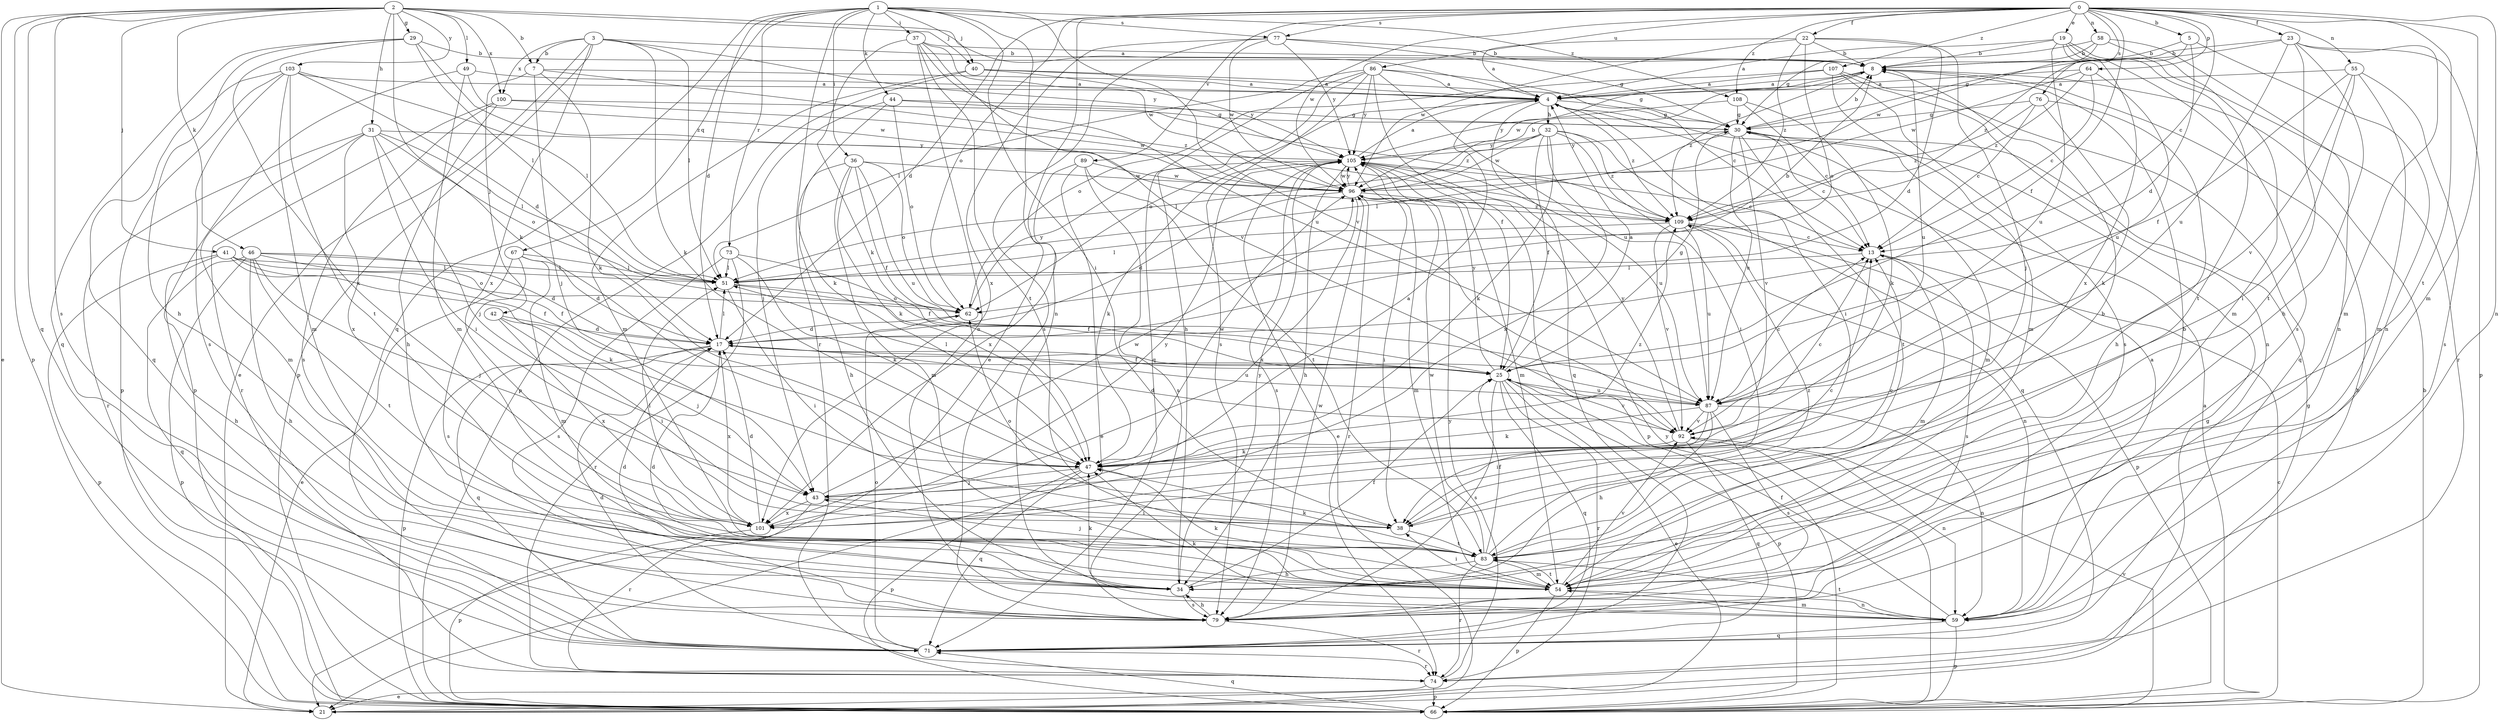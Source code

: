 strict digraph  {
0;
1;
2;
3;
4;
5;
7;
8;
13;
17;
19;
21;
22;
23;
25;
29;
30;
31;
32;
34;
36;
37;
38;
40;
41;
42;
43;
44;
46;
47;
49;
51;
54;
55;
58;
59;
62;
64;
66;
67;
71;
73;
74;
76;
77;
79;
83;
86;
87;
89;
92;
96;
100;
101;
103;
105;
107;
108;
109;
0 -> 5  [label=b];
0 -> 13  [label=c];
0 -> 17  [label=d];
0 -> 19  [label=e];
0 -> 21  [label=e];
0 -> 22  [label=f];
0 -> 23  [label=f];
0 -> 25  [label=f];
0 -> 54  [label=m];
0 -> 55  [label=n];
0 -> 58  [label=n];
0 -> 59  [label=n];
0 -> 62  [label=o];
0 -> 64  [label=p];
0 -> 76  [label=s];
0 -> 77  [label=s];
0 -> 83  [label=t];
0 -> 86  [label=u];
0 -> 89  [label=v];
0 -> 96  [label=w];
0 -> 107  [label=z];
0 -> 108  [label=z];
1 -> 17  [label=d];
1 -> 36  [label=i];
1 -> 37  [label=i];
1 -> 38  [label=i];
1 -> 40  [label=j];
1 -> 44  [label=k];
1 -> 59  [label=n];
1 -> 67  [label=q];
1 -> 71  [label=q];
1 -> 73  [label=r];
1 -> 74  [label=r];
1 -> 77  [label=s];
1 -> 92  [label=v];
1 -> 108  [label=z];
2 -> 4  [label=a];
2 -> 7  [label=b];
2 -> 21  [label=e];
2 -> 29  [label=g];
2 -> 31  [label=h];
2 -> 40  [label=j];
2 -> 41  [label=j];
2 -> 46  [label=k];
2 -> 47  [label=k];
2 -> 49  [label=l];
2 -> 66  [label=p];
2 -> 71  [label=q];
2 -> 79  [label=s];
2 -> 100  [label=x];
2 -> 103  [label=y];
3 -> 7  [label=b];
3 -> 8  [label=b];
3 -> 21  [label=e];
3 -> 47  [label=k];
3 -> 51  [label=l];
3 -> 66  [label=p];
3 -> 100  [label=x];
3 -> 101  [label=x];
3 -> 105  [label=y];
4 -> 30  [label=g];
4 -> 32  [label=h];
4 -> 38  [label=i];
4 -> 62  [label=o];
4 -> 71  [label=q];
4 -> 109  [label=z];
5 -> 8  [label=b];
5 -> 17  [label=d];
5 -> 59  [label=n];
5 -> 109  [label=z];
7 -> 4  [label=a];
7 -> 42  [label=j];
7 -> 43  [label=j];
7 -> 47  [label=k];
7 -> 109  [label=z];
8 -> 4  [label=a];
8 -> 87  [label=u];
8 -> 96  [label=w];
8 -> 109  [label=z];
13 -> 51  [label=l];
13 -> 54  [label=m];
13 -> 79  [label=s];
17 -> 25  [label=f];
17 -> 51  [label=l];
17 -> 66  [label=p];
17 -> 71  [label=q];
17 -> 87  [label=u];
17 -> 101  [label=x];
19 -> 4  [label=a];
19 -> 8  [label=b];
19 -> 74  [label=r];
19 -> 79  [label=s];
19 -> 83  [label=t];
19 -> 87  [label=u];
19 -> 101  [label=x];
21 -> 8  [label=b];
21 -> 30  [label=g];
22 -> 4  [label=a];
22 -> 8  [label=b];
22 -> 17  [label=d];
22 -> 43  [label=j];
22 -> 62  [label=o];
22 -> 96  [label=w];
22 -> 109  [label=z];
23 -> 8  [label=b];
23 -> 30  [label=g];
23 -> 34  [label=h];
23 -> 54  [label=m];
23 -> 66  [label=p];
23 -> 83  [label=t];
23 -> 87  [label=u];
25 -> 4  [label=a];
25 -> 21  [label=e];
25 -> 30  [label=g];
25 -> 66  [label=p];
25 -> 71  [label=q];
25 -> 74  [label=r];
25 -> 79  [label=s];
25 -> 87  [label=u];
25 -> 92  [label=v];
25 -> 105  [label=y];
29 -> 8  [label=b];
29 -> 34  [label=h];
29 -> 51  [label=l];
29 -> 71  [label=q];
29 -> 101  [label=x];
29 -> 109  [label=z];
30 -> 8  [label=b];
30 -> 13  [label=c];
30 -> 51  [label=l];
30 -> 54  [label=m];
30 -> 83  [label=t];
30 -> 87  [label=u];
30 -> 92  [label=v];
30 -> 105  [label=y];
31 -> 38  [label=i];
31 -> 43  [label=j];
31 -> 51  [label=l];
31 -> 54  [label=m];
31 -> 62  [label=o];
31 -> 74  [label=r];
31 -> 101  [label=x];
31 -> 105  [label=y];
32 -> 25  [label=f];
32 -> 38  [label=i];
32 -> 47  [label=k];
32 -> 51  [label=l];
32 -> 71  [label=q];
32 -> 96  [label=w];
32 -> 101  [label=x];
32 -> 105  [label=y];
32 -> 109  [label=z];
34 -> 17  [label=d];
34 -> 25  [label=f];
34 -> 47  [label=k];
34 -> 79  [label=s];
34 -> 105  [label=y];
36 -> 25  [label=f];
36 -> 34  [label=h];
36 -> 47  [label=k];
36 -> 54  [label=m];
36 -> 62  [label=o];
36 -> 87  [label=u];
36 -> 96  [label=w];
37 -> 8  [label=b];
37 -> 47  [label=k];
37 -> 59  [label=n];
37 -> 83  [label=t];
37 -> 87  [label=u];
37 -> 92  [label=v];
37 -> 96  [label=w];
38 -> 13  [label=c];
38 -> 62  [label=o];
38 -> 83  [label=t];
40 -> 4  [label=a];
40 -> 30  [label=g];
40 -> 54  [label=m];
40 -> 66  [label=p];
40 -> 105  [label=y];
41 -> 25  [label=f];
41 -> 34  [label=h];
41 -> 47  [label=k];
41 -> 51  [label=l];
41 -> 62  [label=o];
41 -> 66  [label=p];
42 -> 17  [label=d];
42 -> 38  [label=i];
42 -> 43  [label=j];
42 -> 101  [label=x];
43 -> 4  [label=a];
43 -> 38  [label=i];
43 -> 74  [label=r];
43 -> 96  [label=w];
43 -> 101  [label=x];
44 -> 30  [label=g];
44 -> 43  [label=j];
44 -> 47  [label=k];
44 -> 62  [label=o];
44 -> 109  [label=z];
46 -> 17  [label=d];
46 -> 25  [label=f];
46 -> 34  [label=h];
46 -> 43  [label=j];
46 -> 51  [label=l];
46 -> 66  [label=p];
46 -> 71  [label=q];
46 -> 83  [label=t];
47 -> 43  [label=j];
47 -> 66  [label=p];
47 -> 71  [label=q];
47 -> 96  [label=w];
47 -> 109  [label=z];
49 -> 4  [label=a];
49 -> 54  [label=m];
49 -> 66  [label=p];
49 -> 96  [label=w];
51 -> 8  [label=b];
51 -> 25  [label=f];
51 -> 38  [label=i];
51 -> 62  [label=o];
54 -> 8  [label=b];
54 -> 17  [label=d];
54 -> 38  [label=i];
54 -> 47  [label=k];
54 -> 59  [label=n];
54 -> 66  [label=p];
54 -> 83  [label=t];
54 -> 92  [label=v];
55 -> 4  [label=a];
55 -> 25  [label=f];
55 -> 38  [label=i];
55 -> 54  [label=m];
55 -> 79  [label=s];
55 -> 92  [label=v];
58 -> 8  [label=b];
58 -> 30  [label=g];
58 -> 54  [label=m];
58 -> 59  [label=n];
58 -> 96  [label=w];
59 -> 4  [label=a];
59 -> 25  [label=f];
59 -> 47  [label=k];
59 -> 54  [label=m];
59 -> 66  [label=p];
59 -> 71  [label=q];
59 -> 83  [label=t];
62 -> 17  [label=d];
62 -> 105  [label=y];
64 -> 4  [label=a];
64 -> 13  [label=c];
64 -> 87  [label=u];
64 -> 96  [label=w];
64 -> 109  [label=z];
66 -> 4  [label=a];
66 -> 8  [label=b];
66 -> 13  [label=c];
66 -> 71  [label=q];
66 -> 92  [label=v];
66 -> 105  [label=y];
67 -> 17  [label=d];
67 -> 21  [label=e];
67 -> 51  [label=l];
67 -> 54  [label=m];
67 -> 79  [label=s];
71 -> 17  [label=d];
71 -> 62  [label=o];
71 -> 74  [label=r];
73 -> 25  [label=f];
73 -> 47  [label=k];
73 -> 51  [label=l];
73 -> 74  [label=r];
73 -> 79  [label=s];
74 -> 21  [label=e];
74 -> 30  [label=g];
74 -> 66  [label=p];
74 -> 105  [label=y];
76 -> 13  [label=c];
76 -> 30  [label=g];
76 -> 34  [label=h];
76 -> 47  [label=k];
76 -> 109  [label=z];
77 -> 8  [label=b];
77 -> 30  [label=g];
77 -> 79  [label=s];
77 -> 96  [label=w];
77 -> 101  [label=x];
77 -> 105  [label=y];
79 -> 34  [label=h];
79 -> 74  [label=r];
79 -> 96  [label=w];
83 -> 8  [label=b];
83 -> 25  [label=f];
83 -> 34  [label=h];
83 -> 43  [label=j];
83 -> 47  [label=k];
83 -> 54  [label=m];
83 -> 74  [label=r];
83 -> 96  [label=w];
83 -> 109  [label=z];
86 -> 4  [label=a];
86 -> 13  [label=c];
86 -> 25  [label=f];
86 -> 34  [label=h];
86 -> 51  [label=l];
86 -> 71  [label=q];
86 -> 79  [label=s];
86 -> 87  [label=u];
86 -> 105  [label=y];
87 -> 13  [label=c];
87 -> 34  [label=h];
87 -> 38  [label=i];
87 -> 47  [label=k];
87 -> 51  [label=l];
87 -> 59  [label=n];
87 -> 79  [label=s];
87 -> 92  [label=v];
89 -> 21  [label=e];
89 -> 79  [label=s];
89 -> 83  [label=t];
89 -> 96  [label=w];
89 -> 101  [label=x];
92 -> 13  [label=c];
92 -> 17  [label=d];
92 -> 47  [label=k];
92 -> 59  [label=n];
92 -> 71  [label=q];
92 -> 105  [label=y];
96 -> 8  [label=b];
96 -> 17  [label=d];
96 -> 38  [label=i];
96 -> 54  [label=m];
96 -> 74  [label=r];
96 -> 101  [label=x];
96 -> 105  [label=y];
96 -> 109  [label=z];
100 -> 30  [label=g];
100 -> 34  [label=h];
100 -> 74  [label=r];
100 -> 79  [label=s];
100 -> 96  [label=w];
101 -> 13  [label=c];
101 -> 17  [label=d];
101 -> 51  [label=l];
101 -> 66  [label=p];
101 -> 105  [label=y];
103 -> 4  [label=a];
103 -> 17  [label=d];
103 -> 51  [label=l];
103 -> 54  [label=m];
103 -> 66  [label=p];
103 -> 71  [label=q];
103 -> 79  [label=s];
103 -> 83  [label=t];
105 -> 4  [label=a];
105 -> 13  [label=c];
105 -> 21  [label=e];
105 -> 34  [label=h];
105 -> 47  [label=k];
105 -> 54  [label=m];
105 -> 66  [label=p];
105 -> 79  [label=s];
105 -> 87  [label=u];
105 -> 96  [label=w];
107 -> 4  [label=a];
107 -> 54  [label=m];
107 -> 59  [label=n];
107 -> 62  [label=o];
107 -> 71  [label=q];
107 -> 79  [label=s];
108 -> 13  [label=c];
108 -> 30  [label=g];
108 -> 47  [label=k];
108 -> 105  [label=y];
109 -> 13  [label=c];
109 -> 51  [label=l];
109 -> 59  [label=n];
109 -> 66  [label=p];
109 -> 87  [label=u];
109 -> 92  [label=v];
}
